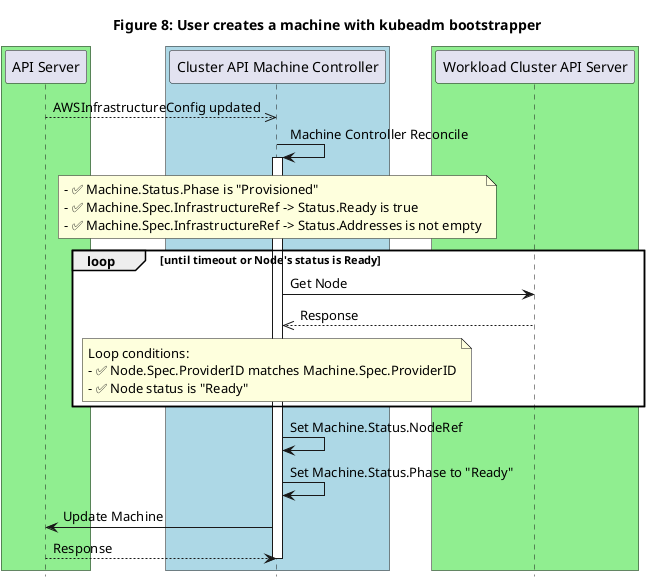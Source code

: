 @startuml
title Figure 8: User creates a machine with kubeadm bootstrapper

' -- GROUPS START ---

box #lightgreen
participant "API Server"
end box

box #lightblue
participant "Cluster API Machine Controller"
end box

box #lightgreen
participant "Workload Cluster API Server"
end box

' -- GROUPS END ---


"API Server"-->>"Cluster API Machine Controller": AWSInfrastructureConfig updated

"Cluster API Machine Controller"-> "Cluster API Machine Controller":Machine Controller Reconcile
activate "Cluster API Machine Controller"

note over "Cluster API Machine Controller": - ✅ Machine.Status.Phase is "Provisioned" \n- ✅ Machine.Spec.InfrastructureRef -> Status.Ready is true\n- ✅ Machine.Spec.InfrastructureRef -> Status.Addresses is not empty

loop #white until timeout or Node's status is Ready
"Cluster API Machine Controller"->"Workload Cluster API Server": Get Node
"Cluster API Machine Controller"<<--"Workload Cluster API Server": Response
note over "Cluster API Machine Controller":Loop conditions:\n- ✅ Node.Spec.ProviderID matches Machine.Spec.ProviderID\n- ✅ Node status is "Ready"
end

"Cluster API Machine Controller"->"Cluster API Machine Controller": Set Machine.Status.NodeRef

"Cluster API Machine Controller"->"Cluster API Machine Controller": Set Machine.Status.Phase to "Ready"

"Cluster API Machine Controller"->"API Server": Update Machine
"Cluster API Machine Controller"<--"API Server": Response

deactivate "Cluster API Machine Controller"

hide footbox
@enduml
